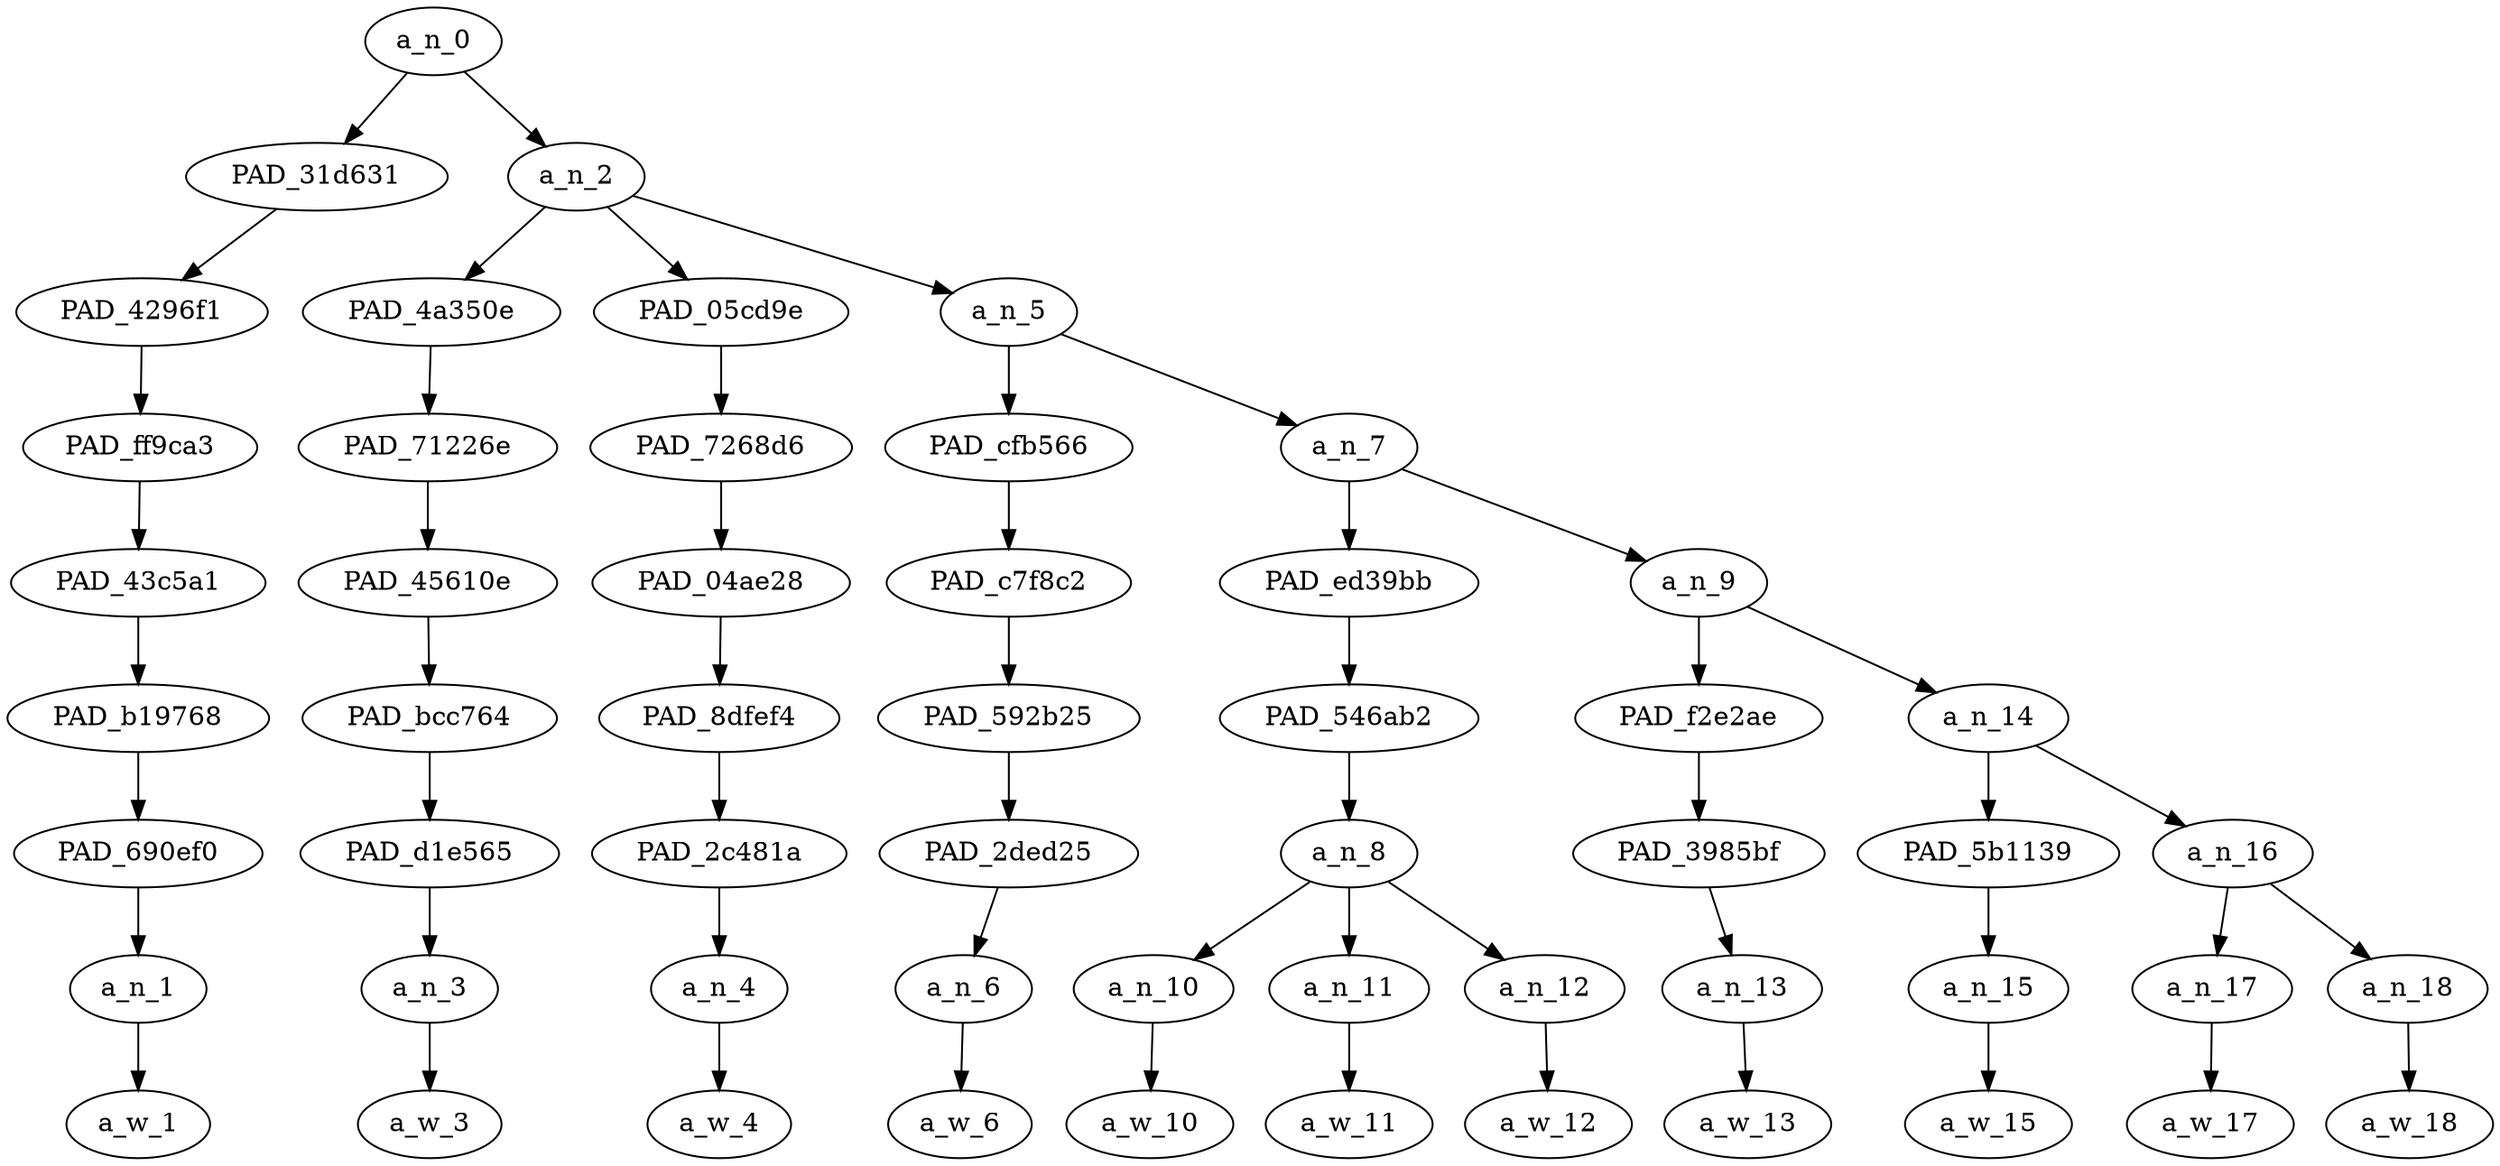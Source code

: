 strict digraph "" {
	a_n_0	[div_dir=1,
		index=0,
		level=8,
		pos="1.2864583333333333,8!",
		text_span="[0, 1, 2, 3, 4, 5, 6, 7, 8, 9, 10]",
		value=1.00000001];
	PAD_31d631	[div_dir=1,
		index=0,
		level=7,
		pos="0.0,7!",
		text_span="[0]",
		value=0.05915007];
	a_n_0 -> PAD_31d631;
	a_n_2	[div_dir=1,
		index=1,
		level=7,
		pos="2.5729166666666665,7!",
		text_span="[1, 2, 3, 4, 5, 6, 7, 8, 9, 10]",
		value=0.93835723];
	a_n_0 -> a_n_2;
	PAD_4296f1	[div_dir=1,
		index=0,
		level=6,
		pos="0.0,6!",
		text_span="[0]",
		value=0.05915007];
	PAD_31d631 -> PAD_4296f1;
	PAD_ff9ca3	[div_dir=1,
		index=0,
		level=5,
		pos="0.0,5!",
		text_span="[0]",
		value=0.05915007];
	PAD_4296f1 -> PAD_ff9ca3;
	PAD_43c5a1	[div_dir=1,
		index=0,
		level=4,
		pos="0.0,4!",
		text_span="[0]",
		value=0.05915007];
	PAD_ff9ca3 -> PAD_43c5a1;
	PAD_b19768	[div_dir=1,
		index=0,
		level=3,
		pos="0.0,3!",
		text_span="[0]",
		value=0.05915007];
	PAD_43c5a1 -> PAD_b19768;
	PAD_690ef0	[div_dir=1,
		index=0,
		level=2,
		pos="0.0,2!",
		text_span="[0]",
		value=0.05915007];
	PAD_b19768 -> PAD_690ef0;
	a_n_1	[div_dir=1,
		index=0,
		level=1,
		pos="0.0,1!",
		text_span="[0]",
		value=0.05915007];
	PAD_690ef0 -> a_n_1;
	a_w_1	[div_dir=0,
		index=0,
		level=0,
		pos="0,0!",
		text_span="[0]",
		value=i];
	a_n_1 -> a_w_1;
	PAD_4a350e	[div_dir=1,
		index=1,
		level=6,
		pos="1.0,6!",
		text_span="[1]",
		value=0.06100032];
	a_n_2 -> PAD_4a350e;
	PAD_05cd9e	[div_dir=1,
		index=2,
		level=6,
		pos="2.0,6!",
		text_span="[2]",
		value=0.05722514];
	a_n_2 -> PAD_05cd9e;
	a_n_5	[div_dir=1,
		index=3,
		level=6,
		pos="4.71875,6!",
		text_span="[3, 4, 5, 6, 7, 8, 9, 10]",
		value=0.81769784];
	a_n_2 -> a_n_5;
	PAD_71226e	[div_dir=1,
		index=1,
		level=5,
		pos="1.0,5!",
		text_span="[1]",
		value=0.06100032];
	PAD_4a350e -> PAD_71226e;
	PAD_45610e	[div_dir=1,
		index=1,
		level=4,
		pos="1.0,4!",
		text_span="[1]",
		value=0.06100032];
	PAD_71226e -> PAD_45610e;
	PAD_bcc764	[div_dir=1,
		index=1,
		level=3,
		pos="1.0,3!",
		text_span="[1]",
		value=0.06100032];
	PAD_45610e -> PAD_bcc764;
	PAD_d1e565	[div_dir=1,
		index=1,
		level=2,
		pos="1.0,2!",
		text_span="[1]",
		value=0.06100032];
	PAD_bcc764 -> PAD_d1e565;
	a_n_3	[div_dir=1,
		index=1,
		level=1,
		pos="1.0,1!",
		text_span="[1]",
		value=0.06100032];
	PAD_d1e565 -> a_n_3;
	a_w_3	[div_dir=0,
		index=1,
		level=0,
		pos="1,0!",
		text_span="[1]",
		value=am];
	a_n_3 -> a_w_3;
	PAD_7268d6	[div_dir=1,
		index=2,
		level=5,
		pos="2.0,5!",
		text_span="[2]",
		value=0.05722514];
	PAD_05cd9e -> PAD_7268d6;
	PAD_04ae28	[div_dir=1,
		index=2,
		level=4,
		pos="2.0,4!",
		text_span="[2]",
		value=0.05722514];
	PAD_7268d6 -> PAD_04ae28;
	PAD_8dfef4	[div_dir=1,
		index=2,
		level=3,
		pos="2.0,3!",
		text_span="[2]",
		value=0.05722514];
	PAD_04ae28 -> PAD_8dfef4;
	PAD_2c481a	[div_dir=1,
		index=2,
		level=2,
		pos="2.0,2!",
		text_span="[2]",
		value=0.05722514];
	PAD_8dfef4 -> PAD_2c481a;
	a_n_4	[div_dir=1,
		index=2,
		level=1,
		pos="2.0,1!",
		text_span="[2]",
		value=0.05722514];
	PAD_2c481a -> a_n_4;
	a_w_4	[div_dir=0,
		index=2,
		level=0,
		pos="2,0!",
		text_span="[2]",
		value=happy];
	a_n_4 -> a_w_4;
	PAD_cfb566	[div_dir=1,
		index=3,
		level=5,
		pos="3.0,5!",
		text_span="[3]",
		value=0.05265395];
	a_n_5 -> PAD_cfb566;
	a_n_7	[div_dir=1,
		index=4,
		level=5,
		pos="6.4375,5!",
		text_span="[4, 5, 6, 7, 8, 9, 10]",
		value=0.76263754];
	a_n_5 -> a_n_7;
	PAD_c7f8c2	[div_dir=1,
		index=3,
		level=4,
		pos="3.0,4!",
		text_span="[3]",
		value=0.05265395];
	PAD_cfb566 -> PAD_c7f8c2;
	PAD_592b25	[div_dir=1,
		index=3,
		level=3,
		pos="3.0,3!",
		text_span="[3]",
		value=0.05265395];
	PAD_c7f8c2 -> PAD_592b25;
	PAD_2ded25	[div_dir=1,
		index=3,
		level=2,
		pos="3.0,2!",
		text_span="[3]",
		value=0.05265395];
	PAD_592b25 -> PAD_2ded25;
	a_n_6	[div_dir=1,
		index=3,
		level=1,
		pos="3.0,1!",
		text_span="[3]",
		value=0.05265395];
	PAD_2ded25 -> a_n_6;
	a_w_6	[div_dir=0,
		index=3,
		level=0,
		pos="3,0!",
		text_span="[3]",
		value=once];
	a_n_6 -> a_w_6;
	PAD_ed39bb	[div_dir=1,
		index=4,
		level=4,
		pos="5.0,4!",
		text_span="[4, 5, 6]",
		value=0.50026928];
	a_n_7 -> PAD_ed39bb;
	a_n_9	[div_dir=1,
		index=5,
		level=4,
		pos="7.875,4!",
		text_span="[7, 8, 9, 10]",
		value=0.25985248];
	a_n_7 -> a_n_9;
	PAD_546ab2	[div_dir=1,
		index=4,
		level=3,
		pos="5.0,3!",
		text_span="[4, 5, 6]",
		value=0.50026928];
	PAD_ed39bb -> PAD_546ab2;
	a_n_8	[div_dir=1,
		index=4,
		level=2,
		pos="5.0,2!",
		text_span="[4, 5, 6]",
		value=0.50026928];
	PAD_546ab2 -> a_n_8;
	a_n_10	[div_dir=1,
		index=4,
		level=1,
		pos="4.0,1!",
		text_span="[4]",
		value=0.04894673];
	a_n_8 -> a_n_10;
	a_n_11	[div_dir=1,
		index=5,
		level=1,
		pos="5.0,1!",
		text_span="[5]",
		value=0.07476884];
	a_n_8 -> a_n_11;
	a_n_12	[div_dir=1,
		index=6,
		level=1,
		pos="6.0,1!",
		text_span="[6]",
		value=0.37348518];
	a_n_8 -> a_n_12;
	a_w_10	[div_dir=0,
		index=4,
		level=0,
		pos="4,0!",
		text_span="[4]",
		value=the];
	a_n_10 -> a_w_10;
	a_w_11	[div_dir=0,
		index=5,
		level=0,
		pos="5,0!",
		text_span="[5]",
		value=last];
	a_n_11 -> a_w_11;
	a_w_12	[div_dir=0,
		index=6,
		level=0,
		pos="6,0!",
		text_span="[6]",
		value=kike];
	a_n_12 -> a_w_12;
	PAD_f2e2ae	[div_dir=1,
		index=5,
		level=3,
		pos="7.0,3!",
		text_span="[7]",
		value=0.08611228];
	a_n_9 -> PAD_f2e2ae;
	a_n_14	[div_dir=1,
		index=6,
		level=3,
		pos="8.75,3!",
		text_span="[8, 9, 10]",
		value=0.17330074];
	a_n_9 -> a_n_14;
	PAD_3985bf	[div_dir=1,
		index=5,
		level=2,
		pos="7.0,2!",
		text_span="[7]",
		value=0.08611228];
	PAD_f2e2ae -> PAD_3985bf;
	a_n_13	[div_dir=1,
		index=7,
		level=1,
		pos="7.0,1!",
		text_span="[7]",
		value=0.08611228];
	PAD_3985bf -> a_n_13;
	a_w_13	[div_dir=0,
		index=7,
		level=0,
		pos="7,0!",
		text_span="[7]",
		value=hangs];
	a_n_13 -> a_w_13;
	PAD_5b1139	[div_dir=-1,
		index=6,
		level=2,
		pos="8.0,2!",
		text_span="[8]",
		value=0.05323925];
	a_n_14 -> PAD_5b1139;
	a_n_16	[div_dir=1,
		index=7,
		level=2,
		pos="9.5,2!",
		text_span="[9, 10]",
		value=0.11972803];
	a_n_14 -> a_n_16;
	a_n_15	[div_dir=-1,
		index=8,
		level=1,
		pos="8.0,1!",
		text_span="[8]",
		value=0.05323925];
	PAD_5b1139 -> a_n_15;
	a_w_15	[div_dir=0,
		index=8,
		level=0,
		pos="8,0!",
		text_span="[8]",
		value=from];
	a_n_15 -> a_w_15;
	a_n_17	[div_dir=1,
		index=9,
		level=1,
		pos="9.0,1!",
		text_span="[9]",
		value=0.04522898];
	a_n_16 -> a_n_17;
	a_n_18	[div_dir=1,
		index=10,
		level=1,
		pos="10.0,1!",
		text_span="[10]",
		value=0.07394664];
	a_n_16 -> a_n_18;
	a_w_17	[div_dir=0,
		index=9,
		level=0,
		pos="9,0!",
		text_span="[9]",
		value=a];
	a_n_17 -> a_w_17;
	a_w_18	[div_dir=0,
		index=10,
		level=0,
		pos="10,0!",
		text_span="[10]",
		value=tree];
	a_n_18 -> a_w_18;
}
